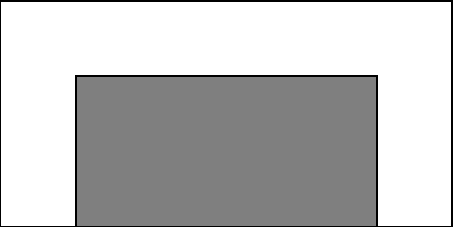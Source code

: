 size(0,4cm);


//pair center(path g) {return 0.5*(min(g)+max(g));}


void drawboxes(pair z=(0,0), pair p=(1,1))
{
  path g=box((0,0),p);
  draw(shift(z)*g);
}
path g;
pair b=(1,1/2), a=(0,0), z=(0,0);
real h=0.5;

g=box(a,b);
draw(shift(z)*g);

g=box(a,2/3*b);
z=(1/6,0);
filldraw(shift(z)*g,grey);
